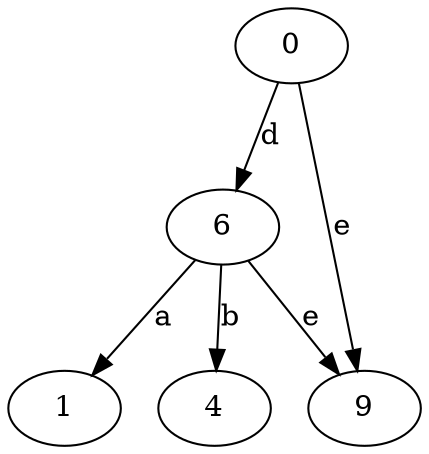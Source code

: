 strict digraph  {
1;
4;
6;
0;
9;
6 -> 1  [label=a];
6 -> 4  [label=b];
6 -> 9  [label=e];
0 -> 6  [label=d];
0 -> 9  [label=e];
}
